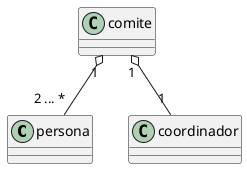 //Un comité esta integrado por dos o más personas. Una persona puede o no pertenecer a comités. Cada comité tiene un coordinador que forma parte del comité y una misma
persona puede coordinar más de un comité

@startuml EJERCICIO_06

class persona 
class comite 
class coordinador

comite "1" o-- "2 ... *" persona
comite "1" o-- "1" coordinador
@enduml